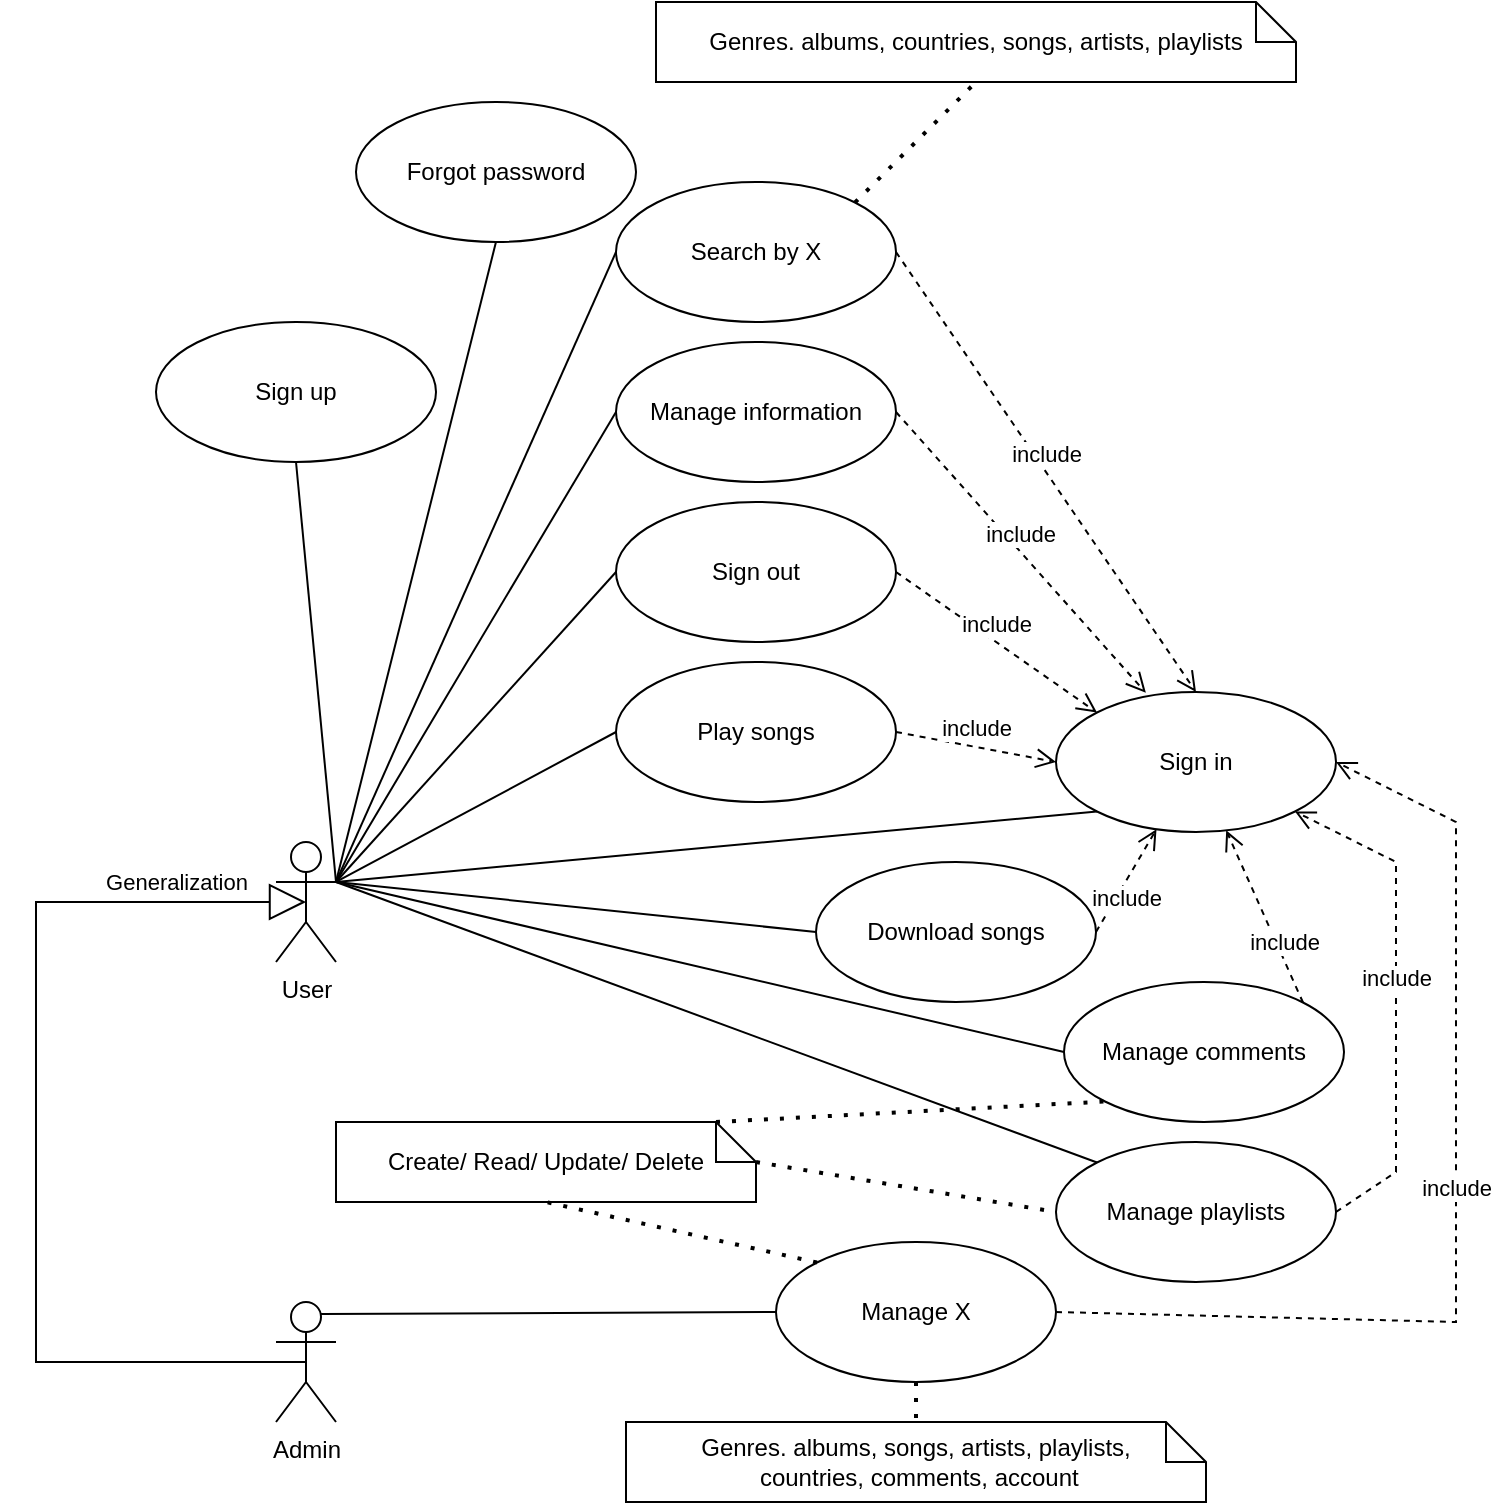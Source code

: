<mxfile version="20.5.1" type="device" pages="2"><diagram id="OiweHxfRdBWRjA55KMld" name="Page-1"><mxGraphModel dx="1865" dy="1740" grid="1" gridSize="10" guides="1" tooltips="1" connect="1" arrows="1" fold="1" page="1" pageScale="1" pageWidth="827" pageHeight="1169" math="0" shadow="0"><root><mxCell id="0"/><mxCell id="1" parent="0"/><mxCell id="q5K1RIQbRmU1oFJUQUnb-1" value="User" style="shape=umlActor;verticalLabelPosition=bottom;verticalAlign=top;html=1;outlineConnect=0;" parent="1" vertex="1"><mxGeometry x="-120" y="-10" width="30" height="60" as="geometry"/></mxCell><mxCell id="q5K1RIQbRmU1oFJUQUnb-3" value="Admin" style="shape=umlActor;verticalLabelPosition=bottom;verticalAlign=top;html=1;outlineConnect=0;" parent="1" vertex="1"><mxGeometry x="-120" y="220" width="30" height="60" as="geometry"/></mxCell><mxCell id="q5K1RIQbRmU1oFJUQUnb-7" value="Sign in" style="ellipse;whiteSpace=wrap;html=1;" parent="1" vertex="1"><mxGeometry x="270" y="-85" width="140" height="70" as="geometry"/></mxCell><mxCell id="q5K1RIQbRmU1oFJUQUnb-8" value="Sign out" style="ellipse;whiteSpace=wrap;html=1;" parent="1" vertex="1"><mxGeometry x="50" y="-180" width="140" height="70" as="geometry"/></mxCell><mxCell id="q5K1RIQbRmU1oFJUQUnb-9" value="Sign up" style="ellipse;whiteSpace=wrap;html=1;" parent="1" vertex="1"><mxGeometry x="-180" y="-270" width="140" height="70" as="geometry"/></mxCell><mxCell id="q5K1RIQbRmU1oFJUQUnb-10" value="Search by X" style="ellipse;whiteSpace=wrap;html=1;" parent="1" vertex="1"><mxGeometry x="50" y="-340" width="140" height="70" as="geometry"/></mxCell><mxCell id="q5K1RIQbRmU1oFJUQUnb-28" value="include" style="html=1;verticalAlign=bottom;endArrow=open;dashed=1;endSize=8;rounded=0;exitX=1;exitY=0.5;exitDx=0;exitDy=0;entryX=0;entryY=0;entryDx=0;entryDy=0;" parent="1" source="q5K1RIQbRmU1oFJUQUnb-8" target="q5K1RIQbRmU1oFJUQUnb-7" edge="1"><mxGeometry relative="1" as="geometry"><mxPoint x="600" y="200" as="sourcePoint"/><mxPoint x="520" y="200" as="targetPoint"/></mxGeometry></mxCell><mxCell id="q5K1RIQbRmU1oFJUQUnb-29" value="Manage comments" style="ellipse;whiteSpace=wrap;html=1;" parent="1" vertex="1"><mxGeometry x="274" y="60" width="140" height="70" as="geometry"/></mxCell><mxCell id="q5K1RIQbRmU1oFJUQUnb-31" value="Play songs" style="ellipse;whiteSpace=wrap;html=1;" parent="1" vertex="1"><mxGeometry x="50" y="-100" width="140" height="70" as="geometry"/></mxCell><mxCell id="q5K1RIQbRmU1oFJUQUnb-33" value="Create/ Read/ Update/ Delete" style="shape=note;size=20;whiteSpace=wrap;html=1;" parent="1" vertex="1"><mxGeometry x="-90" y="130" width="210" height="40" as="geometry"/></mxCell><mxCell id="q5K1RIQbRmU1oFJUQUnb-35" value="Manage playlists" style="ellipse;whiteSpace=wrap;html=1;" parent="1" vertex="1"><mxGeometry x="270" y="140" width="140" height="70" as="geometry"/></mxCell><mxCell id="q5K1RIQbRmU1oFJUQUnb-40" value="Manage X" style="ellipse;whiteSpace=wrap;html=1;" parent="1" vertex="1"><mxGeometry x="130" y="190" width="140" height="70" as="geometry"/></mxCell><mxCell id="q5K1RIQbRmU1oFJUQUnb-47" value="include" style="html=1;verticalAlign=bottom;endArrow=open;dashed=1;endSize=8;rounded=0;exitX=1;exitY=0.5;exitDx=0;exitDy=0;entryX=0.5;entryY=0;entryDx=0;entryDy=0;" parent="1" source="q5K1RIQbRmU1oFJUQUnb-10" target="q5K1RIQbRmU1oFJUQUnb-7" edge="1"><mxGeometry relative="1" as="geometry"><mxPoint x="370.0" y="295" as="sourcePoint"/><mxPoint x="200.05" y="179.469" as="targetPoint"/></mxGeometry></mxCell><mxCell id="q5K1RIQbRmU1oFJUQUnb-61" value="Genres. albums, songs, artists, playlists,&lt;br&gt;&amp;nbsp;countries, comments, account" style="shape=note;size=20;whiteSpace=wrap;html=1;" parent="1" vertex="1"><mxGeometry x="55" y="280" width="290" height="40" as="geometry"/></mxCell><mxCell id="q5K1RIQbRmU1oFJUQUnb-62" value="" style="endArrow=none;dashed=1;html=1;dashPattern=1 3;strokeWidth=2;rounded=0;exitX=0;exitY=0;exitDx=0;exitDy=0;entryX=0.5;entryY=1;entryDx=0;entryDy=0;entryPerimeter=0;" parent="1" source="q5K1RIQbRmU1oFJUQUnb-40" target="q5K1RIQbRmU1oFJUQUnb-33" edge="1"><mxGeometry width="50" height="50" relative="1" as="geometry"><mxPoint x="350" y="310" as="sourcePoint"/><mxPoint x="90" y="190" as="targetPoint"/></mxGeometry></mxCell><mxCell id="q5K1RIQbRmU1oFJUQUnb-63" value="" style="endArrow=none;dashed=1;html=1;dashPattern=1 3;strokeWidth=2;rounded=0;exitX=0.5;exitY=1;exitDx=0;exitDy=0;" parent="1" source="q5K1RIQbRmU1oFJUQUnb-40" target="q5K1RIQbRmU1oFJUQUnb-61" edge="1"><mxGeometry width="50" height="50" relative="1" as="geometry"><mxPoint x="350" y="310" as="sourcePoint"/><mxPoint x="230" y="300" as="targetPoint"/><Array as="points"/></mxGeometry></mxCell><mxCell id="q5K1RIQbRmU1oFJUQUnb-64" value="include" style="html=1;verticalAlign=bottom;endArrow=open;dashed=1;endSize=8;rounded=0;exitX=1;exitY=0;exitDx=0;exitDy=0;" parent="1" source="q5K1RIQbRmU1oFJUQUnb-29" target="q5K1RIQbRmU1oFJUQUnb-7" edge="1"><mxGeometry x="-0.5" relative="1" as="geometry"><mxPoint x="370" y="10" as="sourcePoint"/><mxPoint x="230" y="190" as="targetPoint"/><mxPoint as="offset"/></mxGeometry></mxCell><mxCell id="q5K1RIQbRmU1oFJUQUnb-65" value="include" style="html=1;verticalAlign=bottom;endArrow=open;dashed=1;endSize=8;rounded=0;exitX=1;exitY=0.5;exitDx=0;exitDy=0;entryX=1;entryY=1;entryDx=0;entryDy=0;" parent="1" source="q5K1RIQbRmU1oFJUQUnb-35" target="q5K1RIQbRmU1oFJUQUnb-7" edge="1"><mxGeometry relative="1" as="geometry"><mxPoint x="364.0" y="220" as="sourcePoint"/><mxPoint x="240" y="200" as="targetPoint"/><Array as="points"><mxPoint x="440" y="155"/><mxPoint x="440"/></Array></mxGeometry></mxCell><mxCell id="q5K1RIQbRmU1oFJUQUnb-66" value="include" style="html=1;verticalAlign=bottom;endArrow=open;dashed=1;endSize=8;rounded=0;exitX=1;exitY=0.5;exitDx=0;exitDy=0;entryX=1;entryY=0.5;entryDx=0;entryDy=0;" parent="1" source="q5K1RIQbRmU1oFJUQUnb-40" target="q5K1RIQbRmU1oFJUQUnb-7" edge="1"><mxGeometry relative="1" as="geometry"><mxPoint x="374.0" y="230" as="sourcePoint"/><mxPoint x="250" y="210" as="targetPoint"/><Array as="points"><mxPoint x="470" y="230"/><mxPoint x="470" y="-20"/></Array></mxGeometry></mxCell><mxCell id="q5K1RIQbRmU1oFJUQUnb-67" value="include" style="html=1;verticalAlign=bottom;endArrow=open;dashed=1;endSize=8;rounded=0;exitX=1;exitY=0.5;exitDx=0;exitDy=0;entryX=0;entryY=0.5;entryDx=0;entryDy=0;" parent="1" source="q5K1RIQbRmU1oFJUQUnb-31" target="q5K1RIQbRmU1oFJUQUnb-7" edge="1"><mxGeometry relative="1" as="geometry"><mxPoint x="384.0" y="240" as="sourcePoint"/><mxPoint x="260" y="220" as="targetPoint"/></mxGeometry></mxCell><mxCell id="q5K1RIQbRmU1oFJUQUnb-68" value="" style="endArrow=none;dashed=1;html=1;dashPattern=1 3;strokeWidth=2;rounded=0;exitX=0;exitY=0;exitDx=210;exitDy=20;exitPerimeter=0;entryX=0;entryY=0.5;entryDx=0;entryDy=0;" parent="1" source="q5K1RIQbRmU1oFJUQUnb-33" target="q5K1RIQbRmU1oFJUQUnb-35" edge="1"><mxGeometry width="50" height="50" relative="1" as="geometry"><mxPoint x="350" y="310" as="sourcePoint"/><mxPoint x="260" y="155" as="targetPoint"/></mxGeometry></mxCell><mxCell id="q5K1RIQbRmU1oFJUQUnb-70" value="" style="endArrow=none;dashed=1;html=1;dashPattern=1 3;strokeWidth=2;rounded=0;entryX=0;entryY=1;entryDx=0;entryDy=0;exitX=0;exitY=0;exitDx=190;exitDy=0;exitPerimeter=0;" parent="1" source="q5K1RIQbRmU1oFJUQUnb-33" target="q5K1RIQbRmU1oFJUQUnb-29" edge="1"><mxGeometry width="50" height="50" relative="1" as="geometry"><mxPoint x="220" y="130" as="sourcePoint"/><mxPoint x="400" y="90" as="targetPoint"/></mxGeometry></mxCell><mxCell id="q5K1RIQbRmU1oFJUQUnb-71" value="Genres. albums, countries, songs, artists, playlists" style="shape=note;size=20;whiteSpace=wrap;html=1;" parent="1" vertex="1"><mxGeometry x="70" y="-430" width="320" height="40" as="geometry"/></mxCell><mxCell id="q5K1RIQbRmU1oFJUQUnb-72" value="" style="endArrow=none;dashed=1;html=1;dashPattern=1 3;strokeWidth=2;rounded=0;entryX=0.5;entryY=1;entryDx=0;entryDy=0;entryPerimeter=0;exitX=1;exitY=0;exitDx=0;exitDy=0;" parent="1" source="q5K1RIQbRmU1oFJUQUnb-10" target="q5K1RIQbRmU1oFJUQUnb-71" edge="1"><mxGeometry width="50" height="50" relative="1" as="geometry"><mxPoint x="295" y="140" as="sourcePoint"/><mxPoint x="345" y="90" as="targetPoint"/></mxGeometry></mxCell><mxCell id="q5K1RIQbRmU1oFJUQUnb-73" value="Generalization" style="endArrow=block;endSize=16;endFill=0;html=1;rounded=0;exitX=0.5;exitY=0.5;exitDx=0;exitDy=0;exitPerimeter=0;entryX=0.5;entryY=0.5;entryDx=0;entryDy=0;entryPerimeter=0;" parent="1" source="q5K1RIQbRmU1oFJUQUnb-3" target="q5K1RIQbRmU1oFJUQUnb-1" edge="1"><mxGeometry x="0.74" y="10" width="160" relative="1" as="geometry"><mxPoint x="290" y="120" as="sourcePoint"/><mxPoint x="450" y="120" as="targetPoint"/><Array as="points"><mxPoint x="-240" y="250"/><mxPoint x="-240" y="20"/><mxPoint x="-180" y="20"/></Array><mxPoint as="offset"/></mxGeometry></mxCell><mxCell id="q5K1RIQbRmU1oFJUQUnb-74" value="" style="endArrow=none;html=1;rounded=0;exitX=0.75;exitY=0.1;exitDx=0;exitDy=0;exitPerimeter=0;entryX=0;entryY=0.5;entryDx=0;entryDy=0;" parent="1" source="q5K1RIQbRmU1oFJUQUnb-3" target="q5K1RIQbRmU1oFJUQUnb-40" edge="1"><mxGeometry width="50" height="50" relative="1" as="geometry"><mxPoint x="130" y="140" as="sourcePoint"/><mxPoint x="180" y="90" as="targetPoint"/></mxGeometry></mxCell><mxCell id="q5K1RIQbRmU1oFJUQUnb-76" value="" style="endArrow=none;html=1;rounded=0;exitX=1;exitY=0.333;exitDx=0;exitDy=0;exitPerimeter=0;entryX=0;entryY=0.5;entryDx=0;entryDy=0;" parent="1" source="q5K1RIQbRmU1oFJUQUnb-1" target="q5K1RIQbRmU1oFJUQUnb-31" edge="1"><mxGeometry width="50" height="50" relative="1" as="geometry"><mxPoint x="130" y="140" as="sourcePoint"/><mxPoint x="180" y="90" as="targetPoint"/></mxGeometry></mxCell><mxCell id="q5K1RIQbRmU1oFJUQUnb-77" value="" style="endArrow=none;html=1;rounded=0;exitX=1;exitY=0.333;exitDx=0;exitDy=0;exitPerimeter=0;entryX=0.5;entryY=1;entryDx=0;entryDy=0;" parent="1" source="q5K1RIQbRmU1oFJUQUnb-1" target="q5K1RIQbRmU1oFJUQUnb-9" edge="1"><mxGeometry width="50" height="50" relative="1" as="geometry"><mxPoint x="130" y="140" as="sourcePoint"/><mxPoint x="180" y="90" as="targetPoint"/></mxGeometry></mxCell><mxCell id="q5K1RIQbRmU1oFJUQUnb-78" value="" style="endArrow=none;html=1;rounded=0;entryX=1;entryY=0.333;entryDx=0;entryDy=0;entryPerimeter=0;exitX=0;exitY=0.5;exitDx=0;exitDy=0;" parent="1" source="q5K1RIQbRmU1oFJUQUnb-29" target="q5K1RIQbRmU1oFJUQUnb-1" edge="1"><mxGeometry width="50" height="50" relative="1" as="geometry"><mxPoint x="130" y="140" as="sourcePoint"/><mxPoint x="180" y="90" as="targetPoint"/></mxGeometry></mxCell><mxCell id="q5K1RIQbRmU1oFJUQUnb-79" value="" style="endArrow=none;html=1;rounded=0;entryX=1;entryY=0.333;entryDx=0;entryDy=0;entryPerimeter=0;exitX=0;exitY=0;exitDx=0;exitDy=0;" parent="1" source="q5K1RIQbRmU1oFJUQUnb-35" target="q5K1RIQbRmU1oFJUQUnb-1" edge="1"><mxGeometry width="50" height="50" relative="1" as="geometry"><mxPoint x="130" y="140" as="sourcePoint"/><mxPoint x="180" y="90" as="targetPoint"/></mxGeometry></mxCell><mxCell id="q5K1RIQbRmU1oFJUQUnb-80" value="" style="endArrow=none;html=1;rounded=0;entryX=0;entryY=0.5;entryDx=0;entryDy=0;exitX=1;exitY=0.333;exitDx=0;exitDy=0;exitPerimeter=0;" parent="1" source="q5K1RIQbRmU1oFJUQUnb-1" target="q5K1RIQbRmU1oFJUQUnb-8" edge="1"><mxGeometry width="50" height="50" relative="1" as="geometry"><mxPoint x="270" y="40" as="sourcePoint"/><mxPoint x="320" y="-10" as="targetPoint"/></mxGeometry></mxCell><mxCell id="q5K1RIQbRmU1oFJUQUnb-81" value="" style="endArrow=none;html=1;rounded=0;entryX=0;entryY=0.5;entryDx=0;entryDy=0;exitX=1;exitY=0.333;exitDx=0;exitDy=0;exitPerimeter=0;" parent="1" source="q5K1RIQbRmU1oFJUQUnb-1" target="q5K1RIQbRmU1oFJUQUnb-10" edge="1"><mxGeometry width="50" height="50" relative="1" as="geometry"><mxPoint x="270" y="-60" as="sourcePoint"/><mxPoint x="320" y="-110" as="targetPoint"/></mxGeometry></mxCell><mxCell id="q5K1RIQbRmU1oFJUQUnb-82" value="" style="endArrow=none;html=1;rounded=0;entryX=0;entryY=1;entryDx=0;entryDy=0;exitX=1;exitY=0.333;exitDx=0;exitDy=0;exitPerimeter=0;" parent="1" source="q5K1RIQbRmU1oFJUQUnb-1" target="q5K1RIQbRmU1oFJUQUnb-7" edge="1"><mxGeometry width="50" height="50" relative="1" as="geometry"><mxPoint x="150" y="140" as="sourcePoint"/><mxPoint x="200" y="90" as="targetPoint"/></mxGeometry></mxCell><mxCell id="MGI6VJuTE-HhzCckV6EO-1" value="Manage information" style="ellipse;whiteSpace=wrap;html=1;" parent="1" vertex="1"><mxGeometry x="50" y="-260" width="140" height="70" as="geometry"/></mxCell><mxCell id="MGI6VJuTE-HhzCckV6EO-2" value="include" style="html=1;verticalAlign=bottom;endArrow=open;dashed=1;endSize=8;rounded=0;exitX=1;exitY=0.5;exitDx=0;exitDy=0;entryX=0.321;entryY=0.006;entryDx=0;entryDy=0;entryPerimeter=0;" parent="1" source="MGI6VJuTE-HhzCckV6EO-1" target="q5K1RIQbRmU1oFJUQUnb-7" edge="1"><mxGeometry relative="1" as="geometry"><mxPoint x="200" y="-295" as="sourcePoint"/><mxPoint x="350" y="-90" as="targetPoint"/></mxGeometry></mxCell><mxCell id="MGI6VJuTE-HhzCckV6EO-6" value="" style="endArrow=none;html=1;rounded=0;entryX=0;entryY=0.5;entryDx=0;entryDy=0;exitX=1;exitY=0.333;exitDx=0;exitDy=0;exitPerimeter=0;" parent="1" source="q5K1RIQbRmU1oFJUQUnb-1" target="MGI6VJuTE-HhzCckV6EO-1" edge="1"><mxGeometry width="50" height="50" relative="1" as="geometry"><mxPoint x="130" y="-110" as="sourcePoint"/><mxPoint x="180" y="-160" as="targetPoint"/></mxGeometry></mxCell><mxCell id="MGI6VJuTE-HhzCckV6EO-7" value="Forgot password" style="ellipse;whiteSpace=wrap;html=1;" parent="1" vertex="1"><mxGeometry x="-80" y="-380" width="140" height="70" as="geometry"/></mxCell><mxCell id="MGI6VJuTE-HhzCckV6EO-8" value="" style="endArrow=none;html=1;rounded=0;entryX=0.5;entryY=1;entryDx=0;entryDy=0;exitX=1;exitY=0.333;exitDx=0;exitDy=0;exitPerimeter=0;" parent="1" source="q5K1RIQbRmU1oFJUQUnb-1" target="MGI6VJuTE-HhzCckV6EO-7" edge="1"><mxGeometry width="50" height="50" relative="1" as="geometry"><mxPoint x="130" y="-200" as="sourcePoint"/><mxPoint x="180" y="-250" as="targetPoint"/></mxGeometry></mxCell><mxCell id="7apTSgoCWcXu0LnEAAk9-1" value="Download songs" style="ellipse;whiteSpace=wrap;html=1;" vertex="1" parent="1"><mxGeometry x="150" width="140" height="70" as="geometry"/></mxCell><mxCell id="7apTSgoCWcXu0LnEAAk9-2" value="" style="endArrow=none;html=1;rounded=0;exitX=1;exitY=0.333;exitDx=0;exitDy=0;exitPerimeter=0;entryX=0;entryY=0.5;entryDx=0;entryDy=0;" edge="1" parent="1" source="q5K1RIQbRmU1oFJUQUnb-1" target="7apTSgoCWcXu0LnEAAk9-1"><mxGeometry width="50" height="50" relative="1" as="geometry"><mxPoint x="-10" y="-30" as="sourcePoint"/><mxPoint x="40" y="-80" as="targetPoint"/></mxGeometry></mxCell><mxCell id="7apTSgoCWcXu0LnEAAk9-3" value="include" style="html=1;verticalAlign=bottom;endArrow=open;dashed=1;endSize=8;rounded=0;exitX=1;exitY=0.5;exitDx=0;exitDy=0;" edge="1" parent="1" source="7apTSgoCWcXu0LnEAAk9-1" target="q5K1RIQbRmU1oFJUQUnb-7"><mxGeometry x="-0.499" y="-9" relative="1" as="geometry"><mxPoint x="354" y="60" as="sourcePoint"/><mxPoint x="350" y="-20" as="targetPoint"/><mxPoint as="offset"/></mxGeometry></mxCell></root></mxGraphModel></diagram><diagram id="AbUPwFujo9A-FoS50MLn" name="Page-1"><mxGraphModel><root><mxCell id="0"/><mxCell id="1" parent="0"/></root></mxGraphModel></diagram></mxfile>